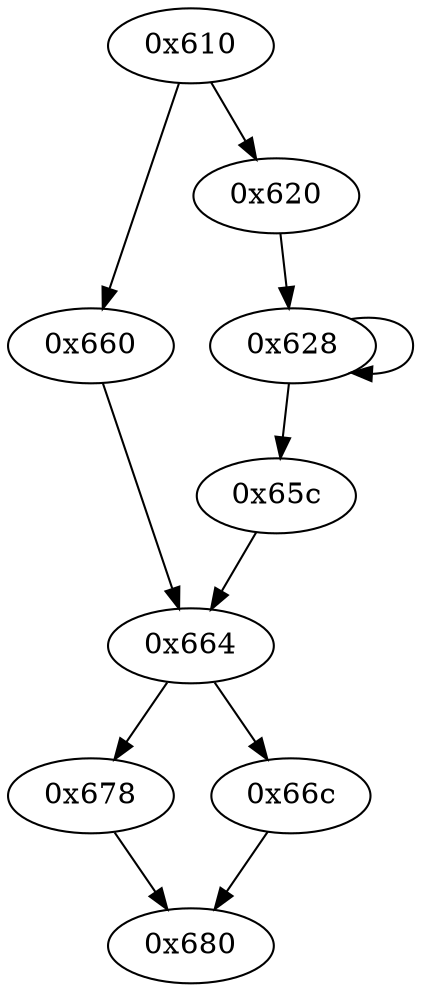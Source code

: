 digraph "" {
	"0x660"	 [opcode="[u'mov']"];
	"0x664"	 [opcode="[u'cmp', u'b']"];
	"0x660" -> "0x664";
	"0x680"	 [opcode="[u'bl', u'mov', u'pop']"];
	"0x610"	 [opcode="[u'ldr', u'ldrb', u'cmp', u'b']"];
	"0x610" -> "0x660";
	"0x620"	 [opcode="[u'mov', u'mov']"];
	"0x610" -> "0x620";
	"0x678"	 [opcode="[u'ldr', u'add']"];
	"0x664" -> "0x678";
	"0x66c"	 [opcode="[u'ldr', u'add', u'b']"];
	"0x664" -> "0x66c";
	"0x678" -> "0x680";
	"0x66c" -> "0x680";
	"0x628"	 [opcode="[u'ldr', u'smull', u'asr', u'add', u'add', u'sub', u'mul', u'mla', u'sub', u'mov', u'cmp', u'mov', u'b']"];
	"0x628" -> "0x628";
	"0x65c"	 [opcode="[u'b']"];
	"0x628" -> "0x65c";
	"0x65c" -> "0x664";
	"0x620" -> "0x628";
}
